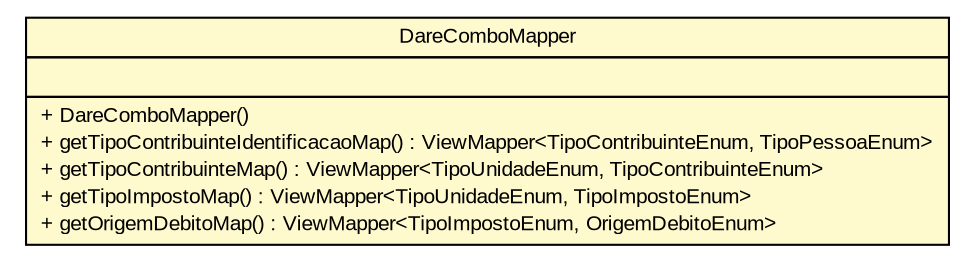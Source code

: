 #!/usr/local/bin/dot
#
# Class diagram 
# Generated by UMLGraph version R5_6 (http://www.umlgraph.org/)
#

digraph G {
	edge [fontname="arial",fontsize=10,labelfontname="arial",labelfontsize=10];
	node [fontname="arial",fontsize=10,shape=plaintext];
	nodesep=0.25;
	ranksep=0.5;
	// br.gov.to.sefaz.arr.parametros.managedbean.mapper.DareComboMapper
	c428693 [label=<<table title="br.gov.to.sefaz.arr.parametros.managedbean.mapper.DareComboMapper" border="0" cellborder="1" cellspacing="0" cellpadding="2" port="p" bgcolor="lemonChiffon" href="./DareComboMapper.html">
		<tr><td><table border="0" cellspacing="0" cellpadding="1">
<tr><td align="center" balign="center"> DareComboMapper </td></tr>
		</table></td></tr>
		<tr><td><table border="0" cellspacing="0" cellpadding="1">
<tr><td align="left" balign="left">  </td></tr>
		</table></td></tr>
		<tr><td><table border="0" cellspacing="0" cellpadding="1">
<tr><td align="left" balign="left"> + DareComboMapper() </td></tr>
<tr><td align="left" balign="left"> + getTipoContribuinteIdentificacaoMap() : ViewMapper&lt;TipoContribuinteEnum, TipoPessoaEnum&gt; </td></tr>
<tr><td align="left" balign="left"> + getTipoContribuinteMap() : ViewMapper&lt;TipoUnidadeEnum, TipoContribuinteEnum&gt; </td></tr>
<tr><td align="left" balign="left"> + getTipoImpostoMap() : ViewMapper&lt;TipoUnidadeEnum, TipoImpostoEnum&gt; </td></tr>
<tr><td align="left" balign="left"> + getOrigemDebitoMap() : ViewMapper&lt;TipoImpostoEnum, OrigemDebitoEnum&gt; </td></tr>
		</table></td></tr>
		</table>>, URL="./DareComboMapper.html", fontname="arial", fontcolor="black", fontsize=10.0];
}

